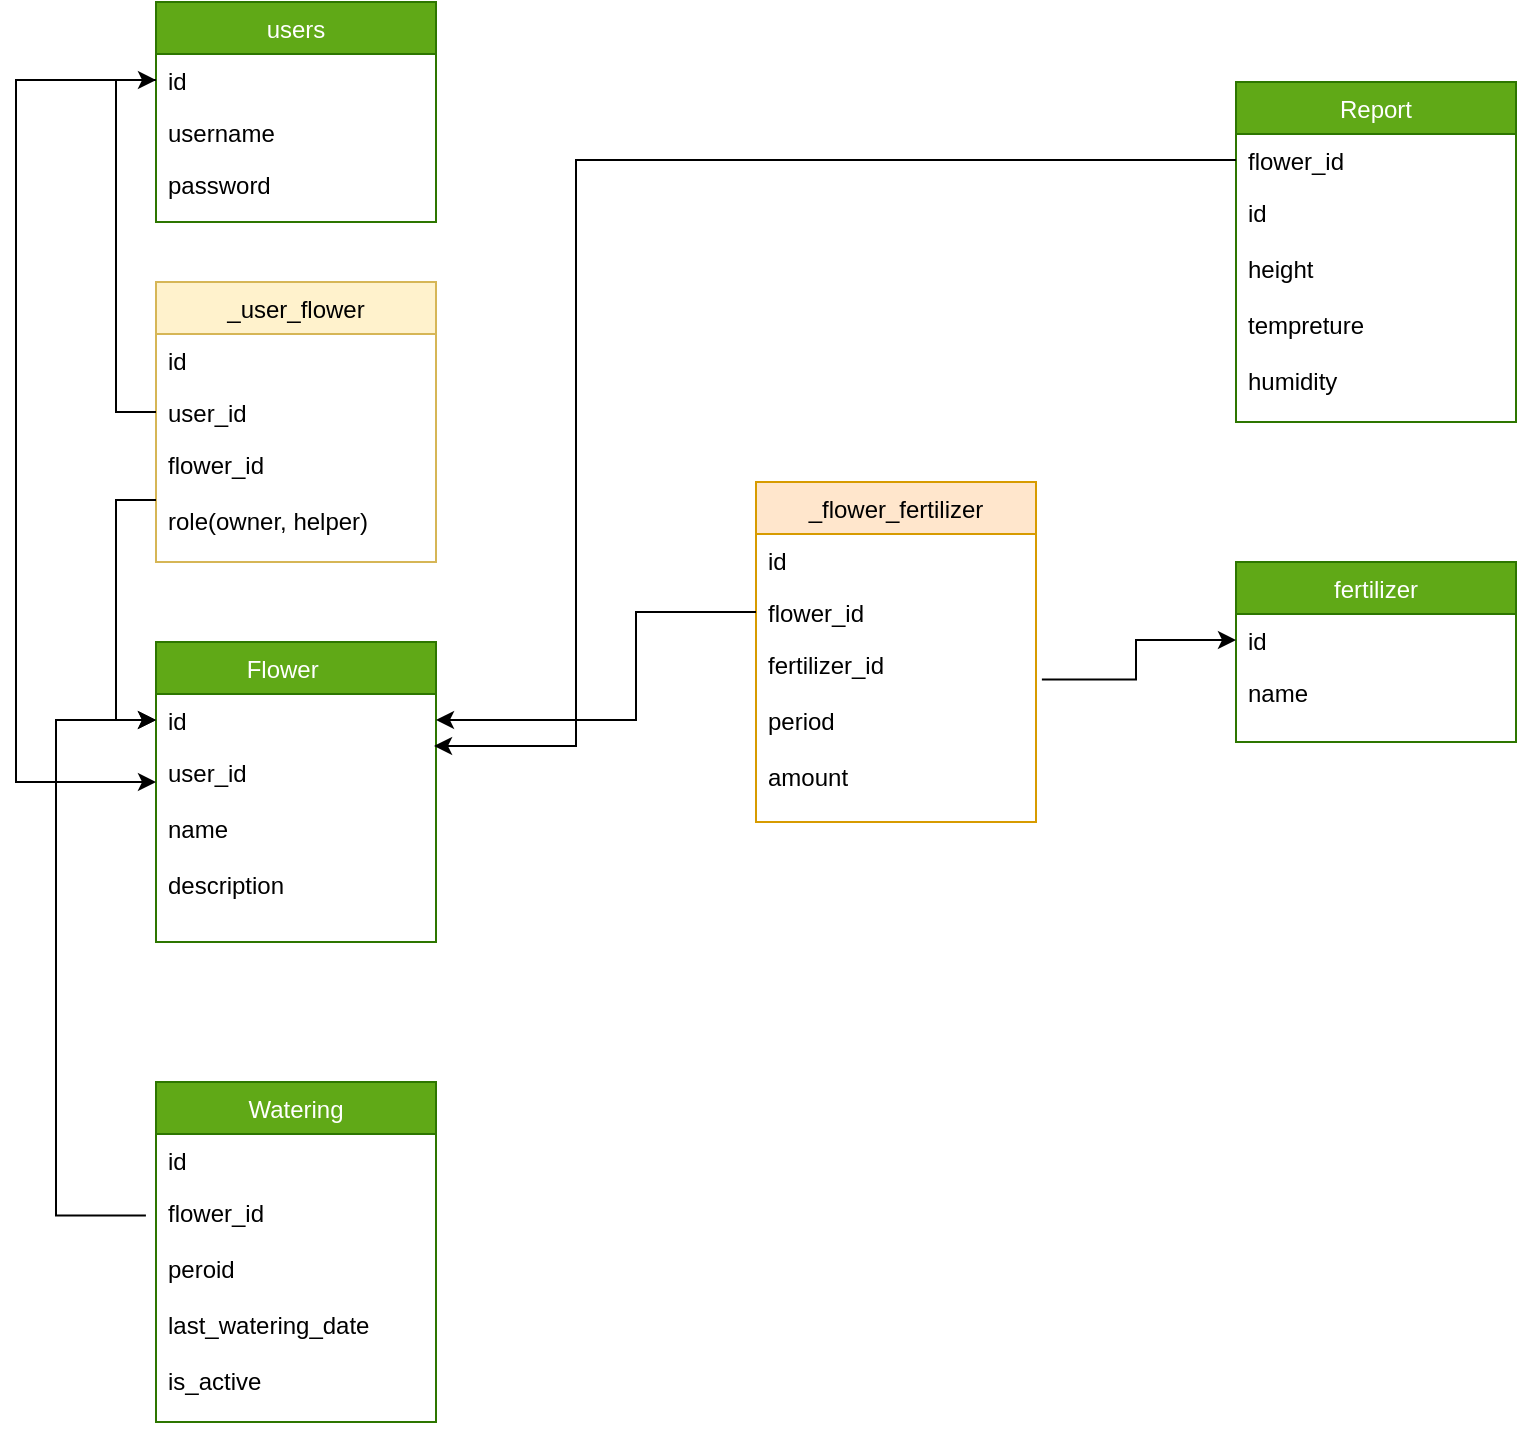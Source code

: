 <mxfile version="16.6.1" type="device"><diagram id="C5RBs43oDa-KdzZeNtuy" name="Page-1"><mxGraphModel dx="868" dy="481" grid="1" gridSize="10" guides="1" tooltips="1" connect="1" arrows="1" fold="1" page="1" pageScale="1" pageWidth="827" pageHeight="1169" math="0" shadow="0"><root><mxCell id="WIyWlLk6GJQsqaUBKTNV-0"/><mxCell id="WIyWlLk6GJQsqaUBKTNV-1" parent="WIyWlLk6GJQsqaUBKTNV-0"/><mxCell id="7OMx_V0KcF4qJzkNnE-v-23" value="Flower    " style="swimlane;fontStyle=0;childLayout=stackLayout;horizontal=1;startSize=26;fillColor=#60a917;horizontalStack=0;resizeParent=1;resizeParentMax=0;resizeLast=0;collapsible=1;marginBottom=0;strokeColor=#2D7600;fontColor=#ffffff;" parent="WIyWlLk6GJQsqaUBKTNV-1" vertex="1"><mxGeometry x="110" y="340" width="140" height="150" as="geometry"/></mxCell><mxCell id="7OMx_V0KcF4qJzkNnE-v-24" value="id&#xA;&#xA;&#xA;user_id&#xA;&#xA;&#xA;&#xA;" style="text;strokeColor=none;fillColor=none;align=left;verticalAlign=top;spacingLeft=4;spacingRight=4;overflow=hidden;rotatable=0;points=[[0,0.5],[1,0.5]];portConstraint=eastwest;" parent="7OMx_V0KcF4qJzkNnE-v-23" vertex="1"><mxGeometry y="26" width="140" height="26" as="geometry"/></mxCell><mxCell id="7OMx_V0KcF4qJzkNnE-v-25" value="user_id&#xA;&#xA;name&#xA;&#xA;description" style="text;strokeColor=none;fillColor=none;align=left;verticalAlign=top;spacingLeft=4;spacingRight=4;overflow=hidden;rotatable=0;points=[[0,0.5],[1,0.5]];portConstraint=eastwest;" parent="7OMx_V0KcF4qJzkNnE-v-23" vertex="1"><mxGeometry y="52" width="140" height="98" as="geometry"/></mxCell><mxCell id="7OMx_V0KcF4qJzkNnE-v-27" value="Report" style="swimlane;fontStyle=0;childLayout=stackLayout;horizontal=1;startSize=26;fillColor=#60a917;horizontalStack=0;resizeParent=1;resizeParentMax=0;resizeLast=0;collapsible=1;marginBottom=0;strokeColor=#2D7600;fontColor=#ffffff;" parent="WIyWlLk6GJQsqaUBKTNV-1" vertex="1"><mxGeometry x="650" y="60" width="140" height="170" as="geometry"/></mxCell><mxCell id="7OMx_V0KcF4qJzkNnE-v-29" value="flower_id" style="text;strokeColor=none;fillColor=none;align=left;verticalAlign=top;spacingLeft=4;spacingRight=4;overflow=hidden;rotatable=0;points=[[0,0.5],[1,0.5]];portConstraint=eastwest;" parent="7OMx_V0KcF4qJzkNnE-v-27" vertex="1"><mxGeometry y="26" width="140" height="26" as="geometry"/></mxCell><mxCell id="7OMx_V0KcF4qJzkNnE-v-28" value="id" style="text;strokeColor=none;fillColor=none;align=left;verticalAlign=top;spacingLeft=4;spacingRight=4;overflow=hidden;rotatable=0;points=[[0,0.5],[1,0.5]];portConstraint=eastwest;" parent="7OMx_V0KcF4qJzkNnE-v-27" vertex="1"><mxGeometry y="52" width="140" height="28" as="geometry"/></mxCell><mxCell id="7OMx_V0KcF4qJzkNnE-v-30" value="height&#xA;&#xA;tempreture&#xA;&#xA;humidity&#xA;&#xA;&#xA;" style="text;strokeColor=none;fillColor=none;align=left;verticalAlign=top;spacingLeft=4;spacingRight=4;overflow=hidden;rotatable=0;points=[[0,0.5],[1,0.5]];portConstraint=eastwest;" parent="7OMx_V0KcF4qJzkNnE-v-27" vertex="1"><mxGeometry y="80" width="140" height="90" as="geometry"/></mxCell><mxCell id="7OMx_V0KcF4qJzkNnE-v-32" value="Watering" style="swimlane;fontStyle=0;childLayout=stackLayout;horizontal=1;startSize=26;fillColor=#60a917;horizontalStack=0;resizeParent=1;resizeParentMax=0;resizeLast=0;collapsible=1;marginBottom=0;strokeColor=#2D7600;fontColor=#ffffff;" parent="WIyWlLk6GJQsqaUBKTNV-1" vertex="1"><mxGeometry x="110" y="560" width="140" height="170" as="geometry"/></mxCell><mxCell id="7OMx_V0KcF4qJzkNnE-v-33" value="id&#xA;&#xA;&#xA;" style="text;strokeColor=none;fillColor=none;align=left;verticalAlign=top;spacingLeft=4;spacingRight=4;overflow=hidden;rotatable=0;points=[[0,0.5],[1,0.5]];portConstraint=eastwest;" parent="7OMx_V0KcF4qJzkNnE-v-32" vertex="1"><mxGeometry y="26" width="140" height="26" as="geometry"/></mxCell><mxCell id="7OMx_V0KcF4qJzkNnE-v-34" value="flower_id&#xA;&#xA;peroid&#xA;&#xA;last_watering_date&#xA;&#xA;is_active&#xA;" style="text;strokeColor=none;fillColor=none;align=left;verticalAlign=top;spacingLeft=4;spacingRight=4;overflow=hidden;rotatable=0;points=[[0,0.5],[1,0.5]];portConstraint=eastwest;" parent="7OMx_V0KcF4qJzkNnE-v-32" vertex="1"><mxGeometry y="52" width="140" height="118" as="geometry"/></mxCell><mxCell id="ZeU_xp0gggnOBlujm-3x-4" value="fertilizer" style="swimlane;fontStyle=0;childLayout=stackLayout;horizontal=1;startSize=26;fillColor=#60a917;horizontalStack=0;resizeParent=1;resizeParentMax=0;resizeLast=0;collapsible=1;marginBottom=0;strokeColor=#2D7600;fontColor=#ffffff;" parent="WIyWlLk6GJQsqaUBKTNV-1" vertex="1"><mxGeometry x="650" y="300" width="140" height="90" as="geometry"/></mxCell><mxCell id="ZeU_xp0gggnOBlujm-3x-5" value="id" style="text;strokeColor=none;fillColor=none;align=left;verticalAlign=top;spacingLeft=4;spacingRight=4;overflow=hidden;rotatable=0;points=[[0,0.5],[1,0.5]];portConstraint=eastwest;" parent="ZeU_xp0gggnOBlujm-3x-4" vertex="1"><mxGeometry y="26" width="140" height="26" as="geometry"/></mxCell><mxCell id="ZeU_xp0gggnOBlujm-3x-6" value="name" style="text;strokeColor=none;fillColor=none;align=left;verticalAlign=top;spacingLeft=4;spacingRight=4;overflow=hidden;rotatable=0;points=[[0,0.5],[1,0.5]];portConstraint=eastwest;" parent="ZeU_xp0gggnOBlujm-3x-4" vertex="1"><mxGeometry y="52" width="140" height="38" as="geometry"/></mxCell><mxCell id="ZeU_xp0gggnOBlujm-3x-8" value="_flower_fertilizer" style="swimlane;fontStyle=0;childLayout=stackLayout;horizontal=1;startSize=26;fillColor=#ffe6cc;horizontalStack=0;resizeParent=1;resizeParentMax=0;resizeLast=0;collapsible=1;marginBottom=0;strokeColor=#d79b00;" parent="WIyWlLk6GJQsqaUBKTNV-1" vertex="1"><mxGeometry x="410" y="260" width="140" height="170" as="geometry"/></mxCell><mxCell id="ZeU_xp0gggnOBlujm-3x-9" value="id" style="text;strokeColor=none;fillColor=none;align=left;verticalAlign=top;spacingLeft=4;spacingRight=4;overflow=hidden;rotatable=0;points=[[0,0.5],[1,0.5]];portConstraint=eastwest;" parent="ZeU_xp0gggnOBlujm-3x-8" vertex="1"><mxGeometry y="26" width="140" height="26" as="geometry"/></mxCell><mxCell id="ZeU_xp0gggnOBlujm-3x-10" value="flower_id" style="text;strokeColor=none;fillColor=none;align=left;verticalAlign=top;spacingLeft=4;spacingRight=4;overflow=hidden;rotatable=0;points=[[0,0.5],[1,0.5]];portConstraint=eastwest;" parent="ZeU_xp0gggnOBlujm-3x-8" vertex="1"><mxGeometry y="52" width="140" height="26" as="geometry"/></mxCell><mxCell id="ZeU_xp0gggnOBlujm-3x-11" value="fertilizer_id&#xA;&#xA;period&#xA;&#xA;amount&#xA;" style="text;strokeColor=none;fillColor=none;align=left;verticalAlign=top;spacingLeft=4;spacingRight=4;overflow=hidden;rotatable=0;points=[[0,0.5],[1,0.5]];portConstraint=eastwest;" parent="ZeU_xp0gggnOBlujm-3x-8" vertex="1"><mxGeometry y="78" width="140" height="92" as="geometry"/></mxCell><mxCell id="ZeU_xp0gggnOBlujm-3x-13" value="" style="edgeStyle=elbowEdgeStyle;elbow=horizontal;endArrow=classic;html=1;rounded=0;entryX=1;entryY=0.5;entryDx=0;entryDy=0;exitX=0;exitY=0.5;exitDx=0;exitDy=0;" parent="WIyWlLk6GJQsqaUBKTNV-1" source="ZeU_xp0gggnOBlujm-3x-10" target="7OMx_V0KcF4qJzkNnE-v-24" edge="1"><mxGeometry width="50" height="50" relative="1" as="geometry"><mxPoint x="390" y="270" as="sourcePoint"/><mxPoint x="350" y="110" as="targetPoint"/><Array as="points"><mxPoint x="350" y="350"/><mxPoint x="330" y="320"/><mxPoint x="320" y="270"/><mxPoint x="310" y="220"/><mxPoint x="300" y="190"/><mxPoint x="350" y="270"/><mxPoint x="340" y="190"/></Array></mxGeometry></mxCell><mxCell id="ZeU_xp0gggnOBlujm-3x-15" value="" style="edgeStyle=orthogonalEdgeStyle;elbow=horizontal;endArrow=classic;html=1;rounded=0;exitX=1.021;exitY=0.226;exitDx=0;exitDy=0;entryX=0;entryY=0.5;entryDx=0;entryDy=0;exitPerimeter=0;" parent="WIyWlLk6GJQsqaUBKTNV-1" source="ZeU_xp0gggnOBlujm-3x-11" target="ZeU_xp0gggnOBlujm-3x-5" edge="1"><mxGeometry width="50" height="50" relative="1" as="geometry"><mxPoint x="440" y="220" as="sourcePoint"/><mxPoint x="390" y="270" as="targetPoint"/></mxGeometry></mxCell><mxCell id="ZeU_xp0gggnOBlujm-3x-17" value="" style="edgeStyle=elbowEdgeStyle;elbow=horizontal;endArrow=classic;html=1;rounded=0;exitX=-0.036;exitY=0.125;exitDx=0;exitDy=0;exitPerimeter=0;entryX=0;entryY=0.5;entryDx=0;entryDy=0;" parent="WIyWlLk6GJQsqaUBKTNV-1" source="7OMx_V0KcF4qJzkNnE-v-34" target="7OMx_V0KcF4qJzkNnE-v-24" edge="1"><mxGeometry width="50" height="50" relative="1" as="geometry"><mxPoint x="240" y="270" as="sourcePoint"/><mxPoint x="60" y="110" as="targetPoint"/><Array as="points"><mxPoint x="60" y="250"/></Array></mxGeometry></mxCell><mxCell id="FKolw7XWRWXcD-xyYLu4-0" value="users" style="swimlane;fontStyle=0;childLayout=stackLayout;horizontal=1;startSize=26;fillColor=#60a917;horizontalStack=0;resizeParent=1;resizeParentMax=0;resizeLast=0;collapsible=1;marginBottom=0;fontColor=#ffffff;strokeColor=#2D7600;" parent="WIyWlLk6GJQsqaUBKTNV-1" vertex="1"><mxGeometry x="110" y="20" width="140" height="110" as="geometry"/></mxCell><mxCell id="FKolw7XWRWXcD-xyYLu4-2" value="id" style="text;strokeColor=none;fillColor=none;align=left;verticalAlign=top;spacingLeft=4;spacingRight=4;overflow=hidden;rotatable=0;points=[[0,0.5],[1,0.5]];portConstraint=eastwest;" parent="FKolw7XWRWXcD-xyYLu4-0" vertex="1"><mxGeometry y="26" width="140" height="26" as="geometry"/></mxCell><mxCell id="FKolw7XWRWXcD-xyYLu4-1" value="username" style="text;strokeColor=none;fillColor=none;align=left;verticalAlign=top;spacingLeft=4;spacingRight=4;overflow=hidden;rotatable=0;points=[[0,0.5],[1,0.5]];portConstraint=eastwest;" parent="FKolw7XWRWXcD-xyYLu4-0" vertex="1"><mxGeometry y="52" width="140" height="26" as="geometry"/></mxCell><mxCell id="FKolw7XWRWXcD-xyYLu4-3" value="password" style="text;strokeColor=none;fillColor=none;align=left;verticalAlign=top;spacingLeft=4;spacingRight=4;overflow=hidden;rotatable=0;points=[[0,0.5],[1,0.5]];portConstraint=eastwest;" parent="FKolw7XWRWXcD-xyYLu4-0" vertex="1"><mxGeometry y="78" width="140" height="32" as="geometry"/></mxCell><mxCell id="ZeU_xp0gggnOBlujm-3x-16" value="" style="edgeStyle=elbowEdgeStyle;elbow=horizontal;endArrow=classic;html=1;rounded=0;entryX=0.993;entryY=0;entryDx=0;entryDy=0;entryPerimeter=0;" parent="WIyWlLk6GJQsqaUBKTNV-1" source="7OMx_V0KcF4qJzkNnE-v-29" target="7OMx_V0KcF4qJzkNnE-v-25" edge="1"><mxGeometry width="50" height="50" relative="1" as="geometry"><mxPoint x="440" y="210" as="sourcePoint"/><mxPoint x="260" y="310" as="targetPoint"/><Array as="points"><mxPoint x="320" y="200"/><mxPoint x="400" y="60"/><mxPoint x="350" y="50"/><mxPoint x="350" y="60"/><mxPoint x="330" y="60"/><mxPoint x="290" y="160"/></Array></mxGeometry></mxCell><mxCell id="FKolw7XWRWXcD-xyYLu4-6" style="edgeStyle=orthogonalEdgeStyle;rounded=0;orthogonalLoop=1;jettySize=auto;html=1;" parent="WIyWlLk6GJQsqaUBKTNV-1" source="FKolw7XWRWXcD-xyYLu4-2" edge="1"><mxGeometry relative="1" as="geometry"><mxPoint x="110" y="410" as="targetPoint"/><Array as="points"><mxPoint x="40" y="59"/><mxPoint x="40" y="410"/></Array></mxGeometry></mxCell><mxCell id="3qCQRPbvnpaZI--5KPYq-0" value="_user_flower" style="swimlane;fontStyle=0;childLayout=stackLayout;horizontal=1;startSize=26;fillColor=#fff2cc;horizontalStack=0;resizeParent=1;resizeParentMax=0;resizeLast=0;collapsible=1;marginBottom=0;strokeColor=#d6b656;" vertex="1" parent="WIyWlLk6GJQsqaUBKTNV-1"><mxGeometry x="110" y="160" width="140" height="140" as="geometry"/></mxCell><mxCell id="3qCQRPbvnpaZI--5KPYq-1" value="id" style="text;strokeColor=none;fillColor=none;align=left;verticalAlign=top;spacingLeft=4;spacingRight=4;overflow=hidden;rotatable=0;points=[[0,0.5],[1,0.5]];portConstraint=eastwest;" vertex="1" parent="3qCQRPbvnpaZI--5KPYq-0"><mxGeometry y="26" width="140" height="26" as="geometry"/></mxCell><mxCell id="3qCQRPbvnpaZI--5KPYq-2" value="user_id" style="text;strokeColor=none;fillColor=none;align=left;verticalAlign=top;spacingLeft=4;spacingRight=4;overflow=hidden;rotatable=0;points=[[0,0.5],[1,0.5]];portConstraint=eastwest;" vertex="1" parent="3qCQRPbvnpaZI--5KPYq-0"><mxGeometry y="52" width="140" height="26" as="geometry"/></mxCell><mxCell id="3qCQRPbvnpaZI--5KPYq-3" value="flower_id&#xA;&#xA;role(owner, helper)&#xA;" style="text;strokeColor=none;fillColor=none;align=left;verticalAlign=top;spacingLeft=4;spacingRight=4;overflow=hidden;rotatable=0;points=[[0,0.5],[1,0.5]];portConstraint=eastwest;" vertex="1" parent="3qCQRPbvnpaZI--5KPYq-0"><mxGeometry y="78" width="140" height="62" as="geometry"/></mxCell><mxCell id="3qCQRPbvnpaZI--5KPYq-5" style="edgeStyle=orthogonalEdgeStyle;rounded=0;orthogonalLoop=1;jettySize=auto;html=1;entryX=0;entryY=0.5;entryDx=0;entryDy=0;" edge="1" parent="WIyWlLk6GJQsqaUBKTNV-1" source="3qCQRPbvnpaZI--5KPYq-2" target="FKolw7XWRWXcD-xyYLu4-2"><mxGeometry relative="1" as="geometry"/></mxCell><mxCell id="3qCQRPbvnpaZI--5KPYq-7" style="edgeStyle=orthogonalEdgeStyle;rounded=0;orthogonalLoop=1;jettySize=auto;html=1;exitX=0;exitY=0.5;exitDx=0;exitDy=0;entryX=0;entryY=0.5;entryDx=0;entryDy=0;" edge="1" parent="WIyWlLk6GJQsqaUBKTNV-1" source="3qCQRPbvnpaZI--5KPYq-3" target="7OMx_V0KcF4qJzkNnE-v-24"><mxGeometry relative="1" as="geometry"/></mxCell></root></mxGraphModel></diagram></mxfile>